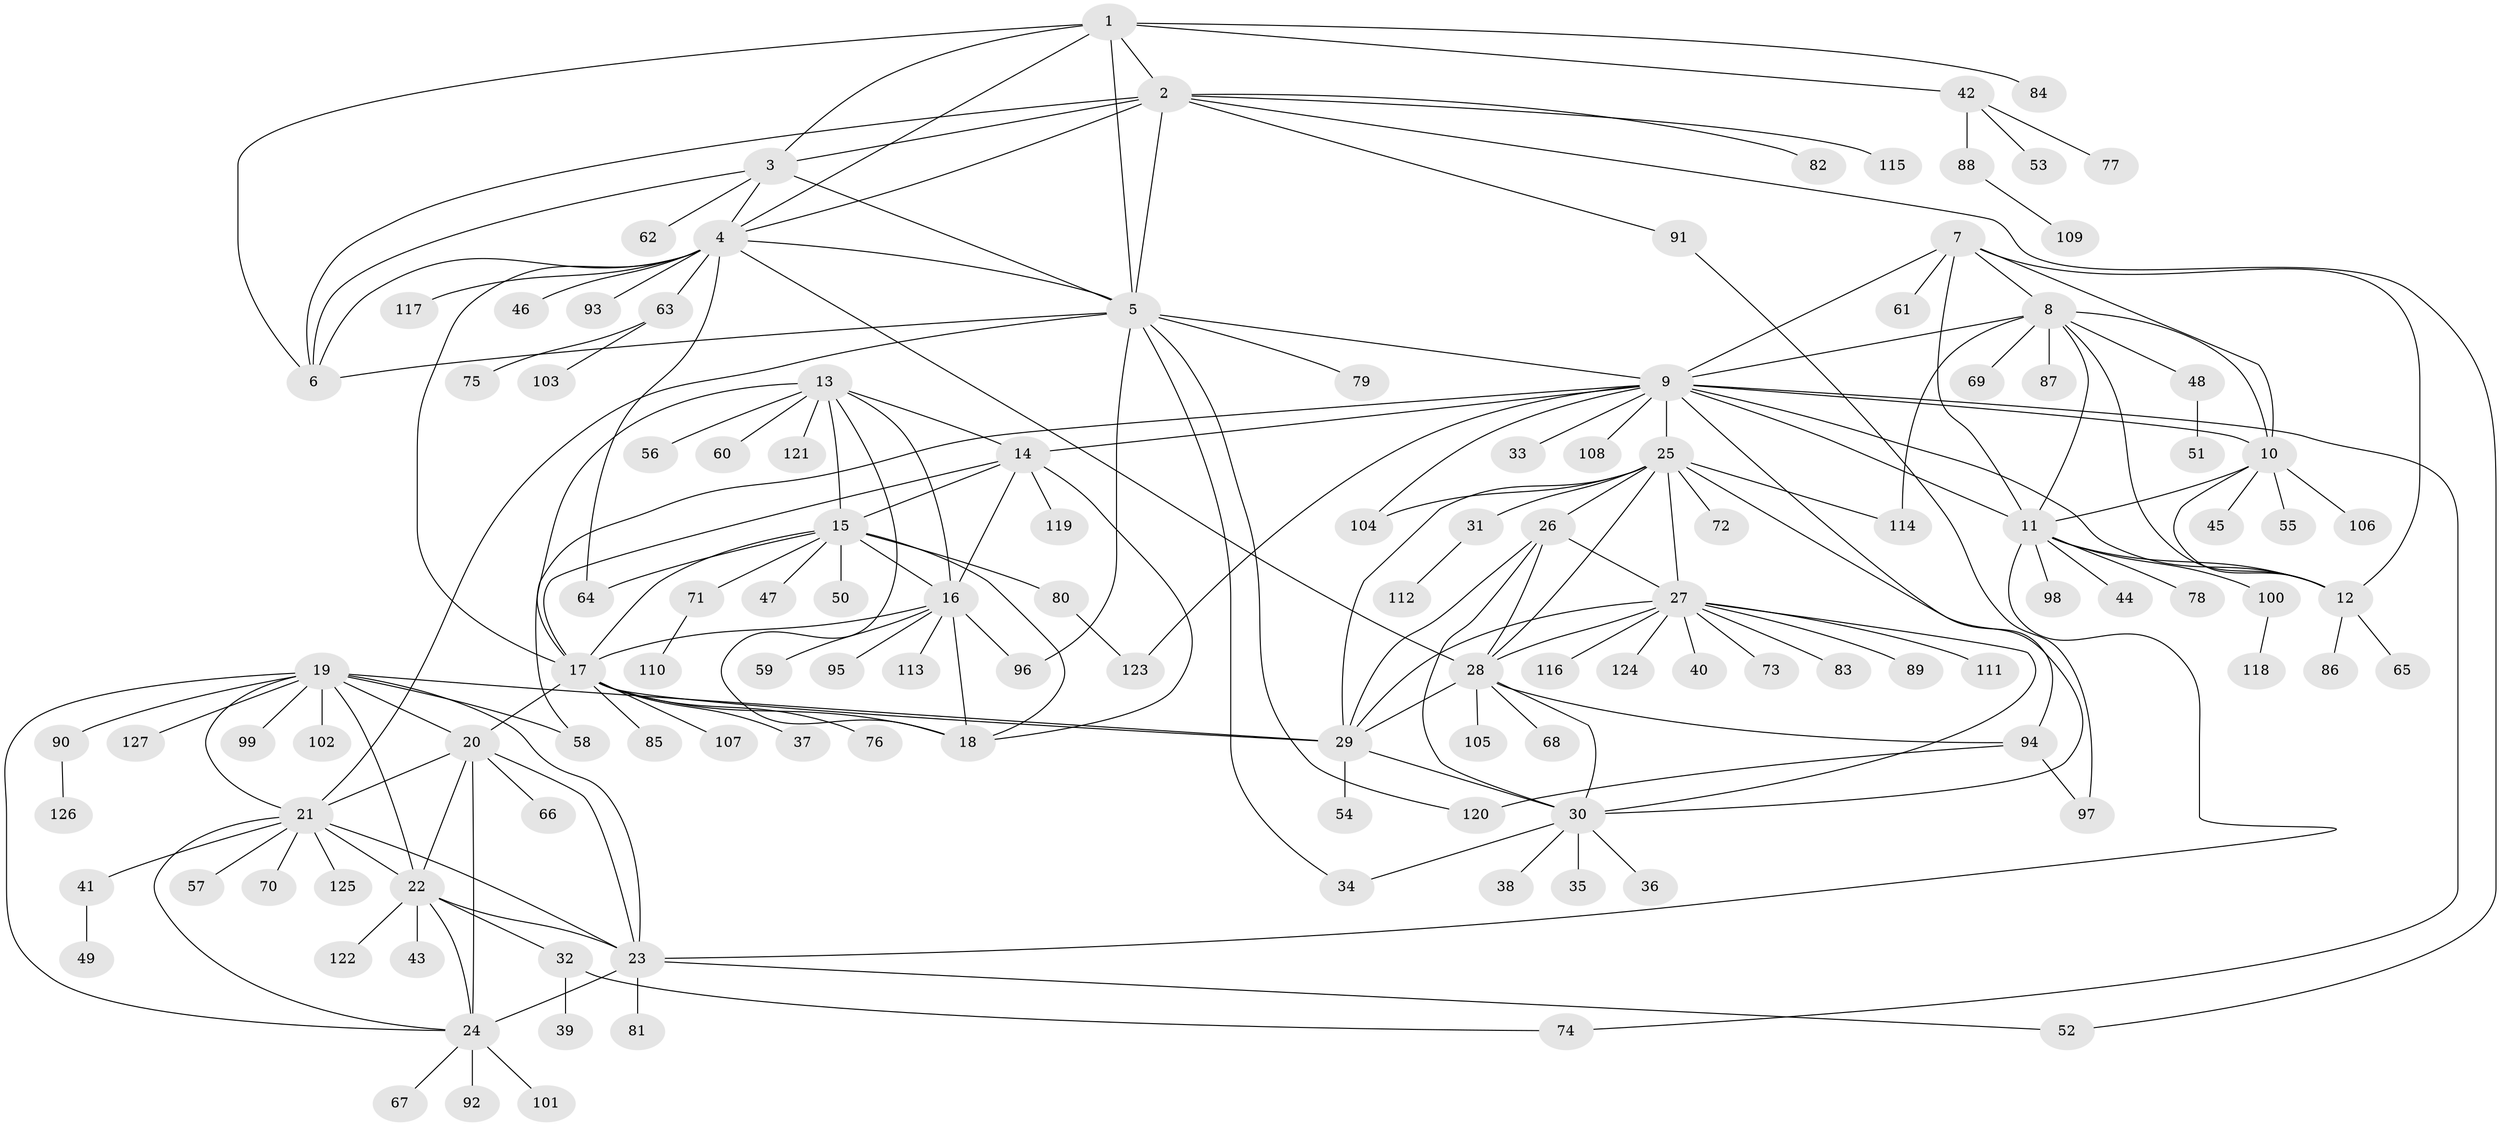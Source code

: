 // Generated by graph-tools (version 1.1) at 2025/11/02/27/25 16:11:31]
// undirected, 127 vertices, 194 edges
graph export_dot {
graph [start="1"]
  node [color=gray90,style=filled];
  1;
  2;
  3;
  4;
  5;
  6;
  7;
  8;
  9;
  10;
  11;
  12;
  13;
  14;
  15;
  16;
  17;
  18;
  19;
  20;
  21;
  22;
  23;
  24;
  25;
  26;
  27;
  28;
  29;
  30;
  31;
  32;
  33;
  34;
  35;
  36;
  37;
  38;
  39;
  40;
  41;
  42;
  43;
  44;
  45;
  46;
  47;
  48;
  49;
  50;
  51;
  52;
  53;
  54;
  55;
  56;
  57;
  58;
  59;
  60;
  61;
  62;
  63;
  64;
  65;
  66;
  67;
  68;
  69;
  70;
  71;
  72;
  73;
  74;
  75;
  76;
  77;
  78;
  79;
  80;
  81;
  82;
  83;
  84;
  85;
  86;
  87;
  88;
  89;
  90;
  91;
  92;
  93;
  94;
  95;
  96;
  97;
  98;
  99;
  100;
  101;
  102;
  103;
  104;
  105;
  106;
  107;
  108;
  109;
  110;
  111;
  112;
  113;
  114;
  115;
  116;
  117;
  118;
  119;
  120;
  121;
  122;
  123;
  124;
  125;
  126;
  127;
  1 -- 2;
  1 -- 3;
  1 -- 4;
  1 -- 5;
  1 -- 6;
  1 -- 42;
  1 -- 84;
  2 -- 3;
  2 -- 4;
  2 -- 5;
  2 -- 6;
  2 -- 52;
  2 -- 82;
  2 -- 91;
  2 -- 115;
  3 -- 4;
  3 -- 5;
  3 -- 6;
  3 -- 62;
  4 -- 5;
  4 -- 6;
  4 -- 17;
  4 -- 28;
  4 -- 46;
  4 -- 63;
  4 -- 64;
  4 -- 93;
  4 -- 117;
  5 -- 6;
  5 -- 9;
  5 -- 21;
  5 -- 34;
  5 -- 79;
  5 -- 96;
  5 -- 120;
  7 -- 8;
  7 -- 9;
  7 -- 10;
  7 -- 11;
  7 -- 12;
  7 -- 61;
  8 -- 9;
  8 -- 10;
  8 -- 11;
  8 -- 12;
  8 -- 48;
  8 -- 69;
  8 -- 87;
  8 -- 114;
  9 -- 10;
  9 -- 11;
  9 -- 12;
  9 -- 14;
  9 -- 25;
  9 -- 33;
  9 -- 58;
  9 -- 74;
  9 -- 94;
  9 -- 104;
  9 -- 108;
  9 -- 123;
  10 -- 11;
  10 -- 12;
  10 -- 45;
  10 -- 55;
  10 -- 106;
  11 -- 12;
  11 -- 23;
  11 -- 44;
  11 -- 78;
  11 -- 98;
  11 -- 100;
  12 -- 65;
  12 -- 86;
  13 -- 14;
  13 -- 15;
  13 -- 16;
  13 -- 17;
  13 -- 18;
  13 -- 56;
  13 -- 60;
  13 -- 121;
  14 -- 15;
  14 -- 16;
  14 -- 17;
  14 -- 18;
  14 -- 119;
  15 -- 16;
  15 -- 17;
  15 -- 18;
  15 -- 47;
  15 -- 50;
  15 -- 64;
  15 -- 71;
  15 -- 80;
  16 -- 17;
  16 -- 18;
  16 -- 59;
  16 -- 95;
  16 -- 96;
  16 -- 113;
  17 -- 18;
  17 -- 20;
  17 -- 29;
  17 -- 37;
  17 -- 76;
  17 -- 85;
  17 -- 107;
  19 -- 20;
  19 -- 21;
  19 -- 22;
  19 -- 23;
  19 -- 24;
  19 -- 29;
  19 -- 58;
  19 -- 90;
  19 -- 99;
  19 -- 102;
  19 -- 127;
  20 -- 21;
  20 -- 22;
  20 -- 23;
  20 -- 24;
  20 -- 66;
  21 -- 22;
  21 -- 23;
  21 -- 24;
  21 -- 41;
  21 -- 57;
  21 -- 70;
  21 -- 125;
  22 -- 23;
  22 -- 24;
  22 -- 32;
  22 -- 43;
  22 -- 122;
  23 -- 24;
  23 -- 52;
  23 -- 81;
  24 -- 67;
  24 -- 92;
  24 -- 101;
  25 -- 26;
  25 -- 27;
  25 -- 28;
  25 -- 29;
  25 -- 30;
  25 -- 31;
  25 -- 72;
  25 -- 104;
  25 -- 114;
  26 -- 27;
  26 -- 28;
  26 -- 29;
  26 -- 30;
  27 -- 28;
  27 -- 29;
  27 -- 30;
  27 -- 40;
  27 -- 73;
  27 -- 83;
  27 -- 89;
  27 -- 111;
  27 -- 116;
  27 -- 124;
  28 -- 29;
  28 -- 30;
  28 -- 68;
  28 -- 94;
  28 -- 105;
  29 -- 30;
  29 -- 54;
  30 -- 34;
  30 -- 35;
  30 -- 36;
  30 -- 38;
  31 -- 112;
  32 -- 39;
  32 -- 74;
  41 -- 49;
  42 -- 53;
  42 -- 77;
  42 -- 88;
  48 -- 51;
  63 -- 75;
  63 -- 103;
  71 -- 110;
  80 -- 123;
  88 -- 109;
  90 -- 126;
  91 -- 97;
  94 -- 97;
  94 -- 120;
  100 -- 118;
}
